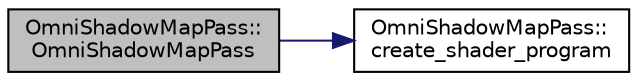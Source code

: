 digraph "OmniShadowMapPass::OmniShadowMapPass"
{
 // INTERACTIVE_SVG=YES
 // LATEX_PDF_SIZE
  bgcolor="transparent";
  edge [fontname="Helvetica",fontsize="10",labelfontname="Helvetica",labelfontsize="10"];
  node [fontname="Helvetica",fontsize="10",shape=record];
  rankdir="LR";
  Node1 [label="OmniShadowMapPass::\lOmniShadowMapPass",height=0.2,width=0.4,color="black", fillcolor="grey75", style="filled", fontcolor="black",tooltip=" "];
  Node1 -> Node2 [color="midnightblue",fontsize="10",style="solid",fontname="Helvetica"];
  Node2 [label="OmniShadowMapPass::\lcreate_shader_program",height=0.2,width=0.4,color="black",URL="$d0/d1d/class_omni_shadow_map_pass.html#aca137cc519e683b64ac643eb362c255e",tooltip=" "];
}
